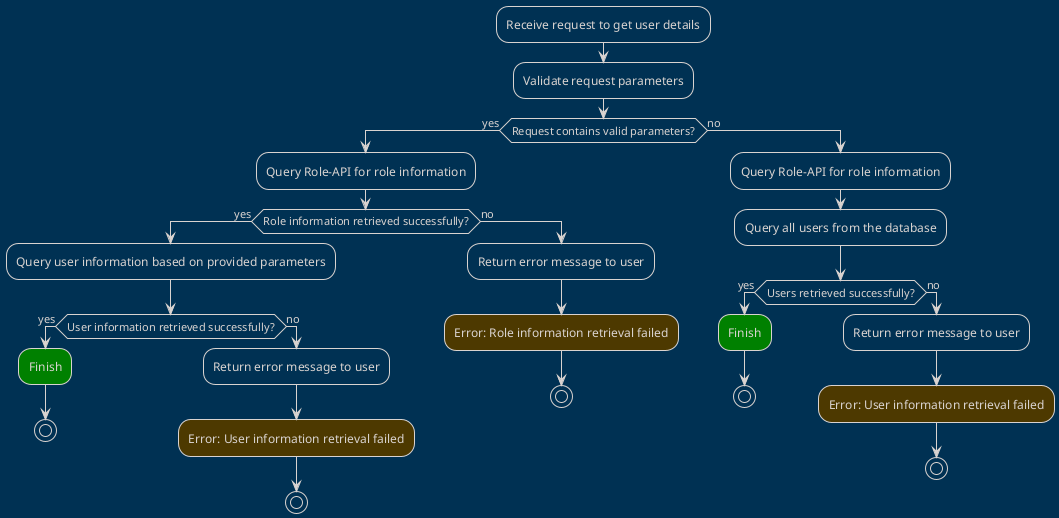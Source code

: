 @startuml
!theme blueprint

|Start|
:Receive request to get user details;
:Validate request parameters;
if (Request contains valid parameters?) then (yes)
    :Query Role-API for role information;
    if (Role information retrieved successfully?) then (yes)
        :Query user information based on provided parameters;
        if (User information retrieved successfully?) then (yes)
            #green:Finish;
            stop
        else (no)
            :Return error message to user;
            #4d3900:Error: User information retrieval failed;
            stop
        endif
    else (no)
        :Return error message to user;
        #4d3900:Error: Role information retrieval failed;
        stop
    endif
else (no)
    :Query Role-API for role information;
    :Query all users from the database;
    if (Users retrieved successfully?) then (yes)
        #green:Finish;
        stop
    else (no)
        :Return error message to user;
        #4d3900:Error: User information retrieval failed;
        stop
    endif
endif

@enduml
